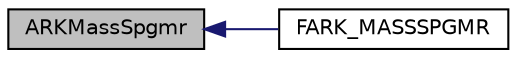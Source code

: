 digraph "ARKMassSpgmr"
{
  edge [fontname="Helvetica",fontsize="10",labelfontname="Helvetica",labelfontsize="10"];
  node [fontname="Helvetica",fontsize="10",shape=record];
  rankdir="LR";
  Node2 [label="ARKMassSpgmr",height=0.2,width=0.4,color="black", fillcolor="grey75", style="filled", fontcolor="black"];
  Node2 -> Node3 [dir="back",color="midnightblue",fontsize="10",style="solid",fontname="Helvetica"];
  Node3 [label="FARK_MASSSPGMR",height=0.2,width=0.4,color="black", fillcolor="white", style="filled",URL="$d7/d4c/farkode_8h.html#aa9267b6d10a9649d6d56baf6dbd15c46"];
}
